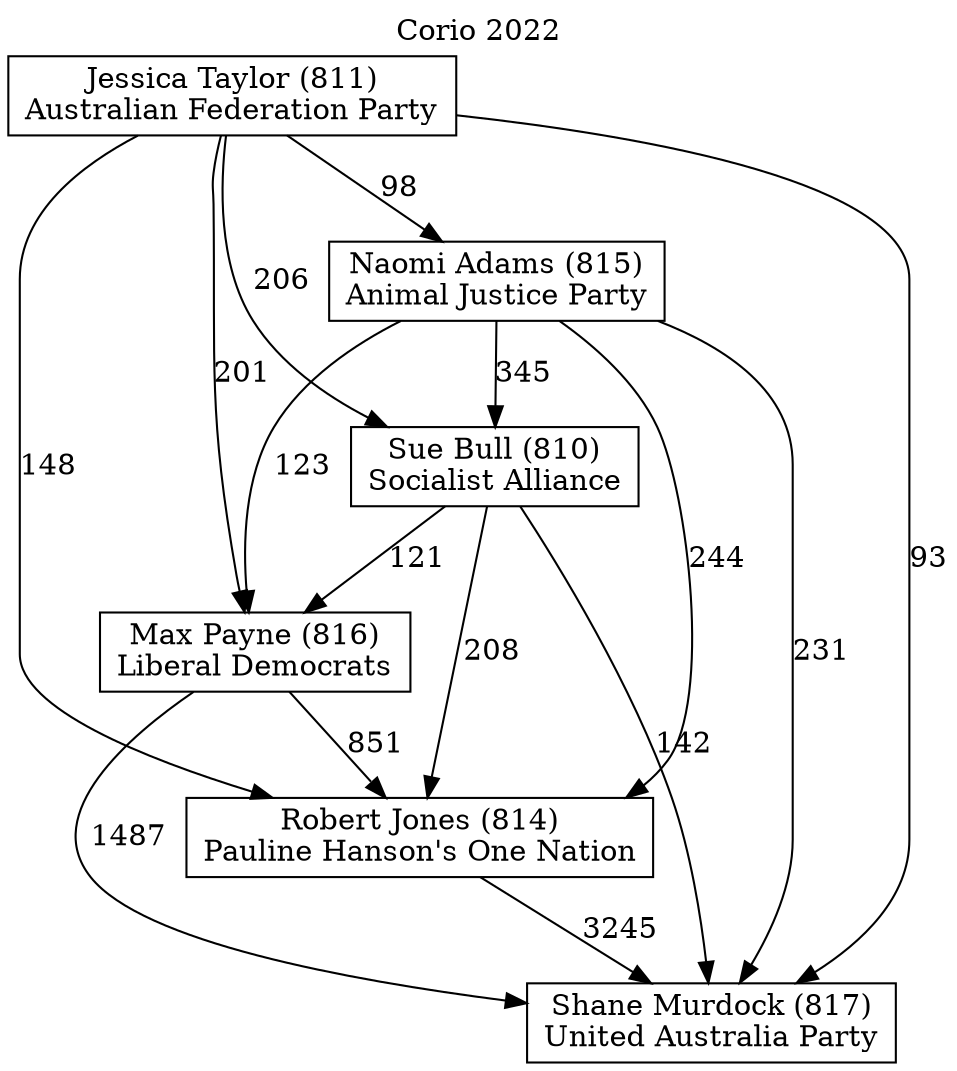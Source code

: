 // House preference flow
digraph "Shane Murdock (817)_Corio_2022" {
	graph [label="Corio 2022" labelloc=t mclimit=10]
	node [shape=box]
	"Sue Bull (810)" [label="Sue Bull (810)
Socialist Alliance"]
	"Shane Murdock (817)" [label="Shane Murdock (817)
United Australia Party"]
	"Naomi Adams (815)" [label="Naomi Adams (815)
Animal Justice Party"]
	"Max Payne (816)" [label="Max Payne (816)
Liberal Democrats"]
	"Robert Jones (814)" [label="Robert Jones (814)
Pauline Hanson's One Nation"]
	"Jessica Taylor (811)" [label="Jessica Taylor (811)
Australian Federation Party"]
	"Max Payne (816)" -> "Robert Jones (814)" [label=851]
	"Jessica Taylor (811)" -> "Sue Bull (810)" [label=206]
	"Naomi Adams (815)" -> "Sue Bull (810)" [label=345]
	"Max Payne (816)" -> "Shane Murdock (817)" [label=1487]
	"Sue Bull (810)" -> "Shane Murdock (817)" [label=142]
	"Naomi Adams (815)" -> "Robert Jones (814)" [label=244]
	"Jessica Taylor (811)" -> "Naomi Adams (815)" [label=98]
	"Naomi Adams (815)" -> "Max Payne (816)" [label=123]
	"Naomi Adams (815)" -> "Shane Murdock (817)" [label=231]
	"Jessica Taylor (811)" -> "Robert Jones (814)" [label=148]
	"Sue Bull (810)" -> "Max Payne (816)" [label=121]
	"Robert Jones (814)" -> "Shane Murdock (817)" [label=3245]
	"Jessica Taylor (811)" -> "Max Payne (816)" [label=201]
	"Sue Bull (810)" -> "Robert Jones (814)" [label=208]
	"Jessica Taylor (811)" -> "Shane Murdock (817)" [label=93]
}

